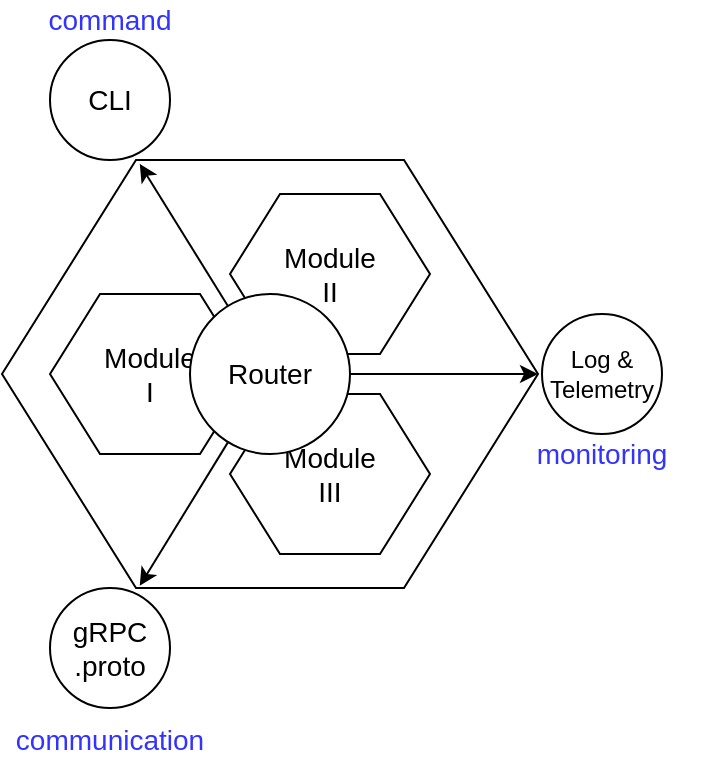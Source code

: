 <mxfile version="12.1.9" type="github" pages="1">
  <diagram id="_ULe9hCNM5RcVztS7t2R" name="Page-1">
    <mxGraphModel dx="1177" dy="762" grid="1" gridSize="10" guides="1" tooltips="1" connect="1" arrows="1" fold="1" page="1" pageScale="1" pageWidth="1600" pageHeight="1200" math="0" shadow="0">
      <root>
        <mxCell id="0"/>
        <mxCell id="1" parent="0"/>
        <mxCell id="W0I6W2Z03s0oAKh1-XEd-9" value="" style="shape=hexagon;perimeter=hexagonPerimeter2;whiteSpace=wrap;html=1;fontSize=14;" vertex="1" parent="1">
          <mxGeometry x="200" y="160" width="268" height="214" as="geometry"/>
        </mxCell>
        <mxCell id="W0I6W2Z03s0oAKh1-XEd-1" value="Module&lt;br&gt;I" style="shape=hexagon;perimeter=hexagonPerimeter2;whiteSpace=wrap;html=1;fontSize=14;" vertex="1" parent="1">
          <mxGeometry x="224" y="227" width="100" height="80" as="geometry"/>
        </mxCell>
        <mxCell id="W0I6W2Z03s0oAKh1-XEd-5" value="Module&lt;br&gt;II" style="shape=hexagon;perimeter=hexagonPerimeter2;whiteSpace=wrap;html=1;fontSize=14;" vertex="1" parent="1">
          <mxGeometry x="314" y="177" width="100" height="80" as="geometry"/>
        </mxCell>
        <mxCell id="W0I6W2Z03s0oAKh1-XEd-6" value="Module&lt;br&gt;III" style="shape=hexagon;perimeter=hexagonPerimeter2;whiteSpace=wrap;html=1;fontSize=14;" vertex="1" parent="1">
          <mxGeometry x="314" y="277" width="100" height="80" as="geometry"/>
        </mxCell>
        <mxCell id="W0I6W2Z03s0oAKh1-XEd-8" value="Router" style="ellipse;whiteSpace=wrap;html=1;aspect=fixed;fontSize=14;" vertex="1" parent="1">
          <mxGeometry x="294" y="227" width="80" height="80" as="geometry"/>
        </mxCell>
        <mxCell id="W0I6W2Z03s0oAKh1-XEd-10" value="" style="endArrow=classic;html=1;fontSize=14;entryX=0.257;entryY=0.009;entryDx=0;entryDy=0;entryPerimeter=0;" edge="1" parent="1" source="W0I6W2Z03s0oAKh1-XEd-8" target="W0I6W2Z03s0oAKh1-XEd-9">
          <mxGeometry width="50" height="50" relative="1" as="geometry">
            <mxPoint x="204" y="447" as="sourcePoint"/>
            <mxPoint x="254" y="397" as="targetPoint"/>
          </mxGeometry>
        </mxCell>
        <mxCell id="W0I6W2Z03s0oAKh1-XEd-11" value="" style="endArrow=classic;html=1;fontSize=14;entryX=0.257;entryY=0.995;entryDx=0;entryDy=0;entryPerimeter=0;" edge="1" parent="1" source="W0I6W2Z03s0oAKh1-XEd-8" target="W0I6W2Z03s0oAKh1-XEd-9">
          <mxGeometry width="50" height="50" relative="1" as="geometry">
            <mxPoint x="54" y="567" as="sourcePoint"/>
            <mxPoint x="104" y="517" as="targetPoint"/>
          </mxGeometry>
        </mxCell>
        <mxCell id="W0I6W2Z03s0oAKh1-XEd-12" value="" style="endArrow=classic;html=1;fontSize=14;entryX=1;entryY=0.5;entryDx=0;entryDy=0;" edge="1" parent="1" source="W0I6W2Z03s0oAKh1-XEd-8" target="W0I6W2Z03s0oAKh1-XEd-9">
          <mxGeometry width="50" height="50" relative="1" as="geometry">
            <mxPoint x="634" y="487" as="sourcePoint"/>
            <mxPoint x="684" y="437" as="targetPoint"/>
          </mxGeometry>
        </mxCell>
        <mxCell id="W0I6W2Z03s0oAKh1-XEd-15" value="CLI" style="ellipse;whiteSpace=wrap;html=1;aspect=fixed;fontSize=14;" vertex="1" parent="1">
          <mxGeometry x="224" y="100" width="60" height="60" as="geometry"/>
        </mxCell>
        <mxCell id="W0I6W2Z03s0oAKh1-XEd-17" value="&lt;div&gt;gRPC&lt;/div&gt;.proto" style="ellipse;whiteSpace=wrap;html=1;aspect=fixed;fontSize=14;" vertex="1" parent="1">
          <mxGeometry x="224.0" y="374" width="60" height="60" as="geometry"/>
        </mxCell>
        <mxCell id="W0I6W2Z03s0oAKh1-XEd-18" value="&lt;div style=&quot;font-size: 12px&quot;&gt;Log &amp;amp;&lt;br&gt;&lt;/div&gt;&lt;div style=&quot;font-size: 12px&quot;&gt;Telemetry&lt;br style=&quot;font-size: 12px&quot;&gt;&lt;/div&gt;" style="ellipse;whiteSpace=wrap;html=1;aspect=fixed;fontSize=12;" vertex="1" parent="1">
          <mxGeometry x="470" y="237" width="60" height="60" as="geometry"/>
        </mxCell>
        <mxCell id="W0I6W2Z03s0oAKh1-XEd-20" value="communication" style="text;html=1;strokeColor=none;fillColor=none;align=center;verticalAlign=middle;whiteSpace=wrap;rounded=0;fontSize=14;fontColor=#3333FF;" vertex="1" parent="1">
          <mxGeometry x="204" y="440" width="100" height="20" as="geometry"/>
        </mxCell>
        <mxCell id="W0I6W2Z03s0oAKh1-XEd-21" value="command" style="text;html=1;strokeColor=none;fillColor=none;align=center;verticalAlign=middle;whiteSpace=wrap;rounded=0;fontSize=14;fontColor=#3333FF;" vertex="1" parent="1">
          <mxGeometry x="204" y="80" width="100" height="20" as="geometry"/>
        </mxCell>
        <mxCell id="W0I6W2Z03s0oAKh1-XEd-22" value="monitoring" style="text;html=1;strokeColor=none;fillColor=none;align=center;verticalAlign=middle;whiteSpace=wrap;rounded=0;fontSize=14;fontColor=#3333FF;" vertex="1" parent="1">
          <mxGeometry x="450" y="297" width="100" height="20" as="geometry"/>
        </mxCell>
      </root>
    </mxGraphModel>
  </diagram>
</mxfile>
